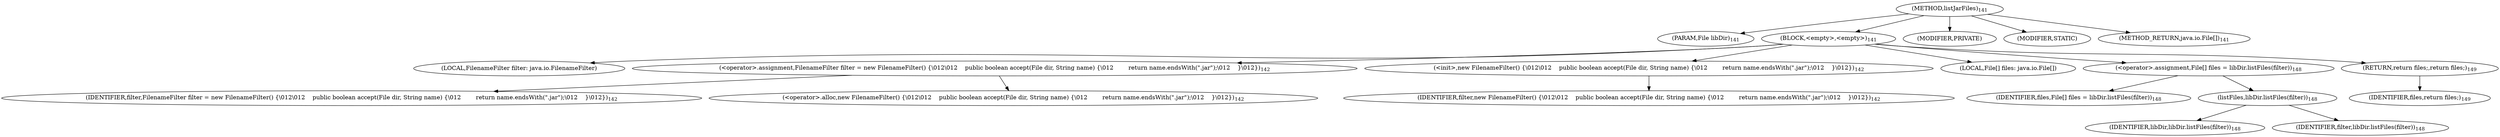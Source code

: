 digraph "listJarFiles" {  
"171" [label = <(METHOD,listJarFiles)<SUB>141</SUB>> ]
"172" [label = <(PARAM,File libDir)<SUB>141</SUB>> ]
"173" [label = <(BLOCK,&lt;empty&gt;,&lt;empty&gt;)<SUB>141</SUB>> ]
"6" [label = <(LOCAL,FilenameFilter filter: java.io.FilenameFilter)> ]
"174" [label = <(&lt;operator&gt;.assignment,FilenameFilter filter = new FilenameFilter() {\012\012    public boolean accept(File dir, String name) {\012        return name.endsWith(&quot;.jar&quot;);\012    }\012})<SUB>142</SUB>> ]
"175" [label = <(IDENTIFIER,filter,FilenameFilter filter = new FilenameFilter() {\012\012    public boolean accept(File dir, String name) {\012        return name.endsWith(&quot;.jar&quot;);\012    }\012})<SUB>142</SUB>> ]
"176" [label = <(&lt;operator&gt;.alloc,new FilenameFilter() {\012\012    public boolean accept(File dir, String name) {\012        return name.endsWith(&quot;.jar&quot;);\012    }\012})<SUB>142</SUB>> ]
"177" [label = <(&lt;init&gt;,new FilenameFilter() {\012\012    public boolean accept(File dir, String name) {\012        return name.endsWith(&quot;.jar&quot;);\012    }\012})<SUB>142</SUB>> ]
"5" [label = <(IDENTIFIER,filter,new FilenameFilter() {\012\012    public boolean accept(File dir, String name) {\012        return name.endsWith(&quot;.jar&quot;);\012    }\012})<SUB>142</SUB>> ]
"178" [label = <(LOCAL,File[] files: java.io.File[])> ]
"179" [label = <(&lt;operator&gt;.assignment,File[] files = libDir.listFiles(filter))<SUB>148</SUB>> ]
"180" [label = <(IDENTIFIER,files,File[] files = libDir.listFiles(filter))<SUB>148</SUB>> ]
"181" [label = <(listFiles,libDir.listFiles(filter))<SUB>148</SUB>> ]
"182" [label = <(IDENTIFIER,libDir,libDir.listFiles(filter))<SUB>148</SUB>> ]
"183" [label = <(IDENTIFIER,filter,libDir.listFiles(filter))<SUB>148</SUB>> ]
"184" [label = <(RETURN,return files;,return files;)<SUB>149</SUB>> ]
"185" [label = <(IDENTIFIER,files,return files;)<SUB>149</SUB>> ]
"186" [label = <(MODIFIER,PRIVATE)> ]
"187" [label = <(MODIFIER,STATIC)> ]
"188" [label = <(METHOD_RETURN,java.io.File[])<SUB>141</SUB>> ]
  "171" -> "172" 
  "171" -> "173" 
  "171" -> "186" 
  "171" -> "187" 
  "171" -> "188" 
  "173" -> "6" 
  "173" -> "174" 
  "173" -> "177" 
  "173" -> "178" 
  "173" -> "179" 
  "173" -> "184" 
  "174" -> "175" 
  "174" -> "176" 
  "177" -> "5" 
  "179" -> "180" 
  "179" -> "181" 
  "181" -> "182" 
  "181" -> "183" 
  "184" -> "185" 
}
